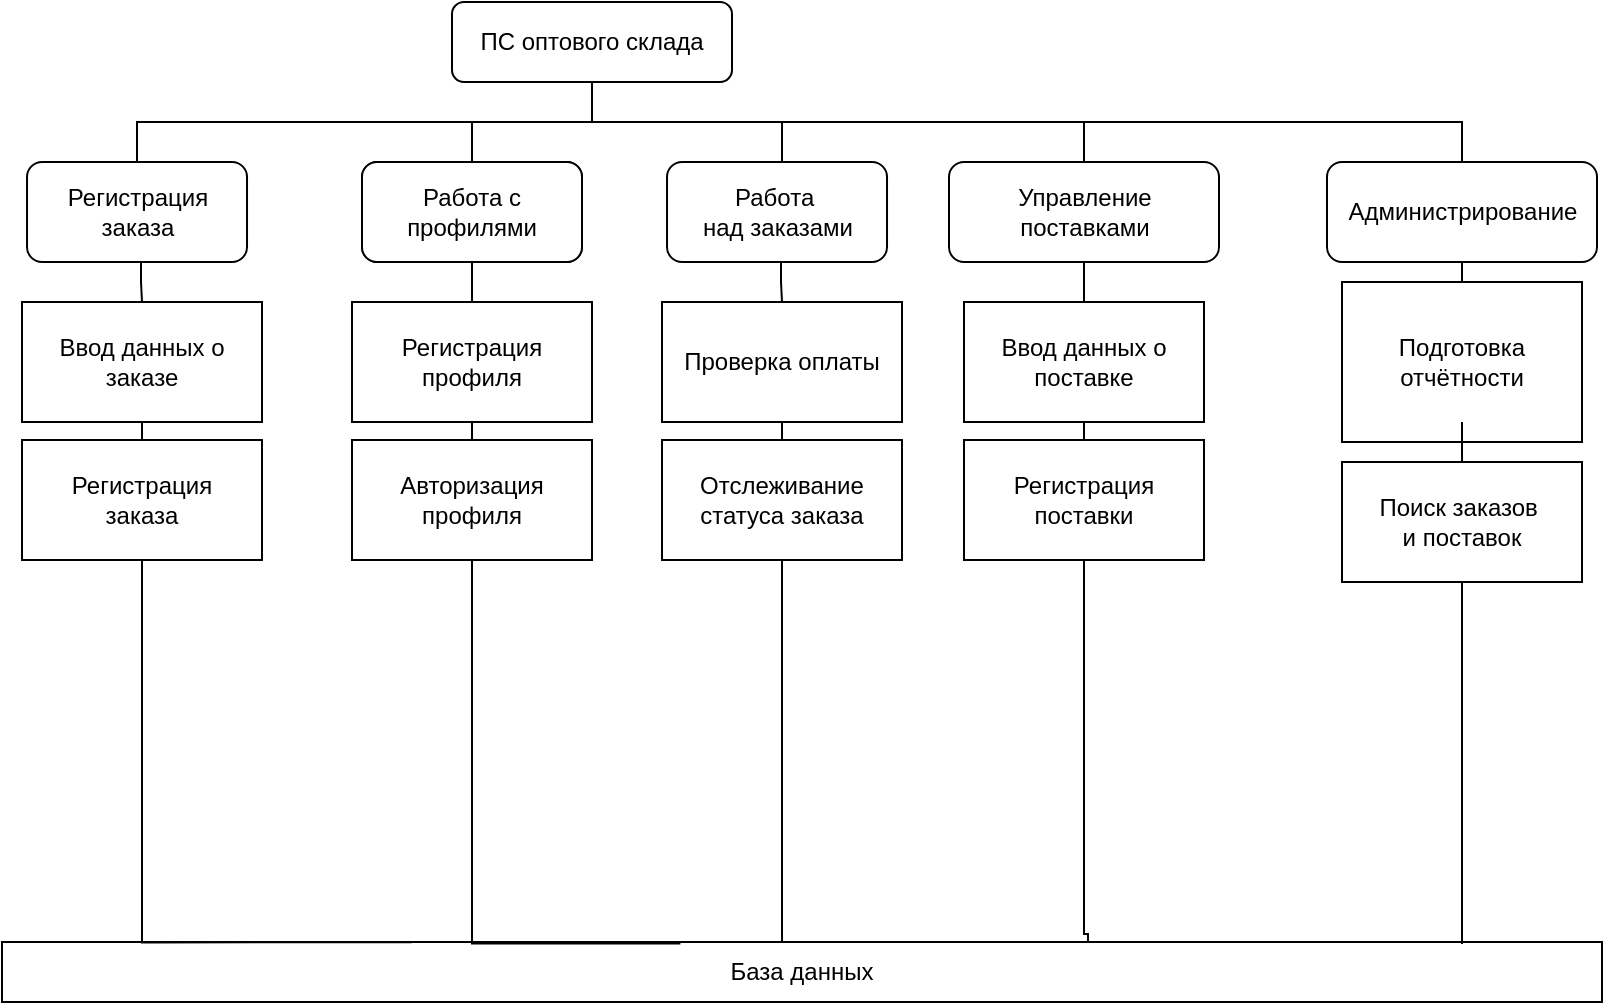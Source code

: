 <mxfile version="24.2.1" type="device" pages="2">
  <diagram name="Page-1" id="ZP50mtN4pUTSPamrQ7jE">
    <mxGraphModel dx="1530" dy="874" grid="1" gridSize="10" guides="1" tooltips="1" connect="1" arrows="1" fold="1" page="1" pageScale="1" pageWidth="827" pageHeight="1169" math="0" shadow="0">
      <root>
        <mxCell id="0" />
        <mxCell id="1" parent="0" />
        <mxCell id="H7huvVuS8EwIOP_XFBld-9" style="edgeStyle=orthogonalEdgeStyle;rounded=0;orthogonalLoop=1;jettySize=auto;html=1;entryX=0.5;entryY=0;entryDx=0;entryDy=0;endArrow=none;endFill=0;" parent="1" source="xEKsaEuDqksqCD2JTHV4-3" target="xEKsaEuDqksqCD2JTHV4-4" edge="1">
          <mxGeometry relative="1" as="geometry">
            <Array as="points">
              <mxPoint x="645" y="510" />
              <mxPoint x="891" y="510" />
            </Array>
          </mxGeometry>
        </mxCell>
        <mxCell id="H7huvVuS8EwIOP_XFBld-10" style="edgeStyle=orthogonalEdgeStyle;rounded=0;orthogonalLoop=1;jettySize=auto;html=1;entryX=0.5;entryY=0;entryDx=0;entryDy=0;endArrow=none;endFill=0;" parent="1" source="xEKsaEuDqksqCD2JTHV4-3" target="xEKsaEuDqksqCD2JTHV4-6" edge="1">
          <mxGeometry relative="1" as="geometry">
            <Array as="points">
              <mxPoint x="645" y="510" />
              <mxPoint x="740" y="510" />
              <mxPoint x="740" y="530" />
            </Array>
          </mxGeometry>
        </mxCell>
        <mxCell id="H7huvVuS8EwIOP_XFBld-11" style="edgeStyle=orthogonalEdgeStyle;rounded=0;orthogonalLoop=1;jettySize=auto;html=1;entryX=0.5;entryY=0;entryDx=0;entryDy=0;endArrow=none;endFill=0;" parent="1" source="xEKsaEuDqksqCD2JTHV4-3" target="xEKsaEuDqksqCD2JTHV4-5" edge="1">
          <mxGeometry relative="1" as="geometry">
            <Array as="points">
              <mxPoint x="645" y="510" />
              <mxPoint x="1080" y="510" />
            </Array>
          </mxGeometry>
        </mxCell>
        <mxCell id="Y7o4-KtCDhPk6ApjuI_q-10" style="edgeStyle=orthogonalEdgeStyle;rounded=0;orthogonalLoop=1;jettySize=auto;html=1;entryX=0.5;entryY=0;entryDx=0;entryDy=0;endArrow=none;endFill=0;" parent="1" source="xEKsaEuDqksqCD2JTHV4-3" target="Y7o4-KtCDhPk6ApjuI_q-2" edge="1">
          <mxGeometry relative="1" as="geometry">
            <Array as="points">
              <mxPoint x="645" y="510" />
              <mxPoint x="585" y="510" />
            </Array>
          </mxGeometry>
        </mxCell>
        <mxCell id="Y7o4-KtCDhPk6ApjuI_q-19" style="edgeStyle=orthogonalEdgeStyle;rounded=0;orthogonalLoop=1;jettySize=auto;html=1;entryX=0.5;entryY=0;entryDx=0;entryDy=0;endArrow=none;endFill=0;" parent="1" source="xEKsaEuDqksqCD2JTHV4-3" target="Y7o4-KtCDhPk6ApjuI_q-13" edge="1">
          <mxGeometry relative="1" as="geometry">
            <Array as="points">
              <mxPoint x="645" y="510" />
              <mxPoint x="417" y="510" />
            </Array>
          </mxGeometry>
        </mxCell>
        <mxCell id="xEKsaEuDqksqCD2JTHV4-3" value="ПС оптового склада" style="rounded=1;whiteSpace=wrap;html=1;" parent="1" vertex="1">
          <mxGeometry x="575" y="450" width="140" height="40" as="geometry" />
        </mxCell>
        <mxCell id="H7huvVuS8EwIOP_XFBld-14" style="edgeStyle=orthogonalEdgeStyle;rounded=0;orthogonalLoop=1;jettySize=auto;html=1;entryX=0.5;entryY=0;entryDx=0;entryDy=0;endArrow=none;endFill=0;" parent="1" source="xEKsaEuDqksqCD2JTHV4-4" target="H7huvVuS8EwIOP_XFBld-12" edge="1">
          <mxGeometry relative="1" as="geometry" />
        </mxCell>
        <mxCell id="xEKsaEuDqksqCD2JTHV4-4" value="Управление поставками" style="rounded=1;whiteSpace=wrap;html=1;" parent="1" vertex="1">
          <mxGeometry x="823.5" y="530" width="135" height="50" as="geometry" />
        </mxCell>
        <mxCell id="H7huvVuS8EwIOP_XFBld-8" style="edgeStyle=orthogonalEdgeStyle;rounded=0;orthogonalLoop=1;jettySize=auto;html=1;entryX=0.5;entryY=0;entryDx=0;entryDy=0;endArrow=none;endFill=0;" parent="1" source="xEKsaEuDqksqCD2JTHV4-5" edge="1">
          <mxGeometry relative="1" as="geometry">
            <mxPoint x="1080" y="600" as="targetPoint" />
          </mxGeometry>
        </mxCell>
        <mxCell id="xEKsaEuDqksqCD2JTHV4-5" value="Администрирование" style="rounded=1;whiteSpace=wrap;html=1;" parent="1" vertex="1">
          <mxGeometry x="1012.5" y="530" width="135" height="50" as="geometry" />
        </mxCell>
        <mxCell id="H7huvVuS8EwIOP_XFBld-2" style="edgeStyle=orthogonalEdgeStyle;rounded=0;orthogonalLoop=1;jettySize=auto;html=1;exitX=0.5;exitY=1;exitDx=0;exitDy=0;entryX=0.5;entryY=0;entryDx=0;entryDy=0;endArrow=none;endFill=0;" parent="1" source="xEKsaEuDqksqCD2JTHV4-6" target="xEKsaEuDqksqCD2JTHV4-11" edge="1">
          <mxGeometry relative="1" as="geometry">
            <Array as="points">
              <mxPoint x="739.51" y="580" />
              <mxPoint x="739.51" y="590" />
            </Array>
            <mxPoint x="815" y="580" as="sourcePoint" />
          </mxGeometry>
        </mxCell>
        <mxCell id="xEKsaEuDqksqCD2JTHV4-6" value="Работа&amp;nbsp;&lt;div&gt;над заказами&lt;/div&gt;" style="rounded=1;whiteSpace=wrap;html=1;" parent="1" vertex="1">
          <mxGeometry x="682.51" y="530" width="110" height="50" as="geometry" />
        </mxCell>
        <mxCell id="xEKsaEuDqksqCD2JTHV4-7" value="База данных" style="rounded=0;whiteSpace=wrap;html=1;" parent="1" vertex="1">
          <mxGeometry x="350" y="920" width="800" height="30" as="geometry" />
        </mxCell>
        <mxCell id="H7huvVuS8EwIOP_XFBld-5" style="edgeStyle=orthogonalEdgeStyle;rounded=0;orthogonalLoop=1;jettySize=auto;html=1;exitX=0.5;exitY=1;exitDx=0;exitDy=0;entryX=0.5;entryY=0;entryDx=0;entryDy=0;endArrow=none;endFill=0;" parent="1" edge="1">
          <mxGeometry relative="1" as="geometry">
            <mxPoint x="1080" y="660" as="sourcePoint" />
            <mxPoint x="1080" y="669" as="targetPoint" />
          </mxGeometry>
        </mxCell>
        <mxCell id="xEKsaEuDqksqCD2JTHV4-10" value="Подготовка отчётности" style="rounded=0;whiteSpace=wrap;html=1;" parent="1" vertex="1">
          <mxGeometry x="1020" y="590" width="120" height="80" as="geometry" />
        </mxCell>
        <mxCell id="xEKsaEuDqksqCD2JTHV4-23" style="edgeStyle=orthogonalEdgeStyle;rounded=0;orthogonalLoop=1;jettySize=auto;html=1;exitX=0.5;exitY=1;exitDx=0;exitDy=0;entryX=0.5;entryY=0;entryDx=0;entryDy=0;endArrow=none;endFill=0;" parent="1" source="xEKsaEuDqksqCD2JTHV4-11" target="xEKsaEuDqksqCD2JTHV4-13" edge="1">
          <mxGeometry relative="1" as="geometry" />
        </mxCell>
        <mxCell id="xEKsaEuDqksqCD2JTHV4-11" value="Проверка оплаты" style="rounded=0;whiteSpace=wrap;html=1;" parent="1" vertex="1">
          <mxGeometry x="680" y="600" width="120" height="60" as="geometry" />
        </mxCell>
        <mxCell id="xEKsaEuDqksqCD2JTHV4-13" value="Отслеживание статуса заказа" style="rounded=0;whiteSpace=wrap;html=1;" parent="1" vertex="1">
          <mxGeometry x="680" y="669" width="120" height="60" as="geometry" />
        </mxCell>
        <mxCell id="xEKsaEuDqksqCD2JTHV4-18" style="edgeStyle=orthogonalEdgeStyle;rounded=0;orthogonalLoop=1;jettySize=auto;html=1;endArrow=none;endFill=0;exitX=0.5;exitY=1;exitDx=0;exitDy=0;" parent="1" source="xEKsaEuDqksqCD2JTHV4-13" edge="1">
          <mxGeometry relative="1" as="geometry">
            <mxPoint x="680" y="920" as="targetPoint" />
            <Array as="points">
              <mxPoint x="740" y="920" />
            </Array>
            <mxPoint x="740" y="800" as="sourcePoint" />
          </mxGeometry>
        </mxCell>
        <mxCell id="H7huvVuS8EwIOP_XFBld-15" style="edgeStyle=orthogonalEdgeStyle;rounded=0;orthogonalLoop=1;jettySize=auto;html=1;exitX=0.5;exitY=1;exitDx=0;exitDy=0;entryX=0.5;entryY=0;entryDx=0;entryDy=0;endArrow=none;endFill=0;" parent="1" source="H7huvVuS8EwIOP_XFBld-12" target="H7huvVuS8EwIOP_XFBld-13" edge="1">
          <mxGeometry relative="1" as="geometry" />
        </mxCell>
        <mxCell id="H7huvVuS8EwIOP_XFBld-12" value="Ввод данных о поставке" style="rounded=0;whiteSpace=wrap;html=1;" parent="1" vertex="1">
          <mxGeometry x="831" y="600" width="120" height="60" as="geometry" />
        </mxCell>
        <mxCell id="H7huvVuS8EwIOP_XFBld-13" value="Регистрация&lt;div&gt;поставки&lt;/div&gt;" style="rounded=0;whiteSpace=wrap;html=1;" parent="1" vertex="1">
          <mxGeometry x="831" y="669" width="120" height="60" as="geometry" />
        </mxCell>
        <mxCell id="H7huvVuS8EwIOP_XFBld-16" style="edgeStyle=orthogonalEdgeStyle;rounded=0;orthogonalLoop=1;jettySize=auto;html=1;endArrow=none;endFill=0;entryX=0.75;entryY=0;entryDx=0;entryDy=0;" parent="1" source="H7huvVuS8EwIOP_XFBld-13" target="xEKsaEuDqksqCD2JTHV4-7" edge="1">
          <mxGeometry relative="1" as="geometry">
            <mxPoint x="840" y="916" as="targetPoint" />
            <Array as="points">
              <mxPoint x="891" y="916" />
              <mxPoint x="893" y="916" />
            </Array>
          </mxGeometry>
        </mxCell>
        <mxCell id="H7huvVuS8EwIOP_XFBld-19" style="edgeStyle=orthogonalEdgeStyle;rounded=0;orthogonalLoop=1;jettySize=auto;html=1;endArrow=none;endFill=0;" parent="1" source="Y7o4-KtCDhPk6ApjuI_q-9" edge="1">
          <mxGeometry relative="1" as="geometry">
            <Array as="points">
              <mxPoint x="1080" y="921" />
            </Array>
            <mxPoint x="1080" y="921" as="targetPoint" />
          </mxGeometry>
        </mxCell>
        <mxCell id="Y7o4-KtCDhPk6ApjuI_q-2" value="Отслеживание статуса заказа" style="rounded=1;whiteSpace=wrap;html=1;" parent="1" vertex="1">
          <mxGeometry x="530" y="530" width="110" height="50" as="geometry" />
        </mxCell>
        <mxCell id="Y7o4-KtCDhPk6ApjuI_q-7" style="edgeStyle=orthogonalEdgeStyle;rounded=0;orthogonalLoop=1;jettySize=auto;html=1;endArrow=none;endFill=0;" parent="1" source="Y7o4-KtCDhPk6ApjuI_q-3" target="Y7o4-KtCDhPk6ApjuI_q-4" edge="1">
          <mxGeometry relative="1" as="geometry" />
        </mxCell>
        <mxCell id="Y7o4-KtCDhPk6ApjuI_q-3" value="Работа с профилями" style="rounded=1;whiteSpace=wrap;html=1;" parent="1" vertex="1">
          <mxGeometry x="530" y="530" width="110" height="50" as="geometry" />
        </mxCell>
        <mxCell id="Y7o4-KtCDhPk6ApjuI_q-6" style="edgeStyle=orthogonalEdgeStyle;rounded=0;orthogonalLoop=1;jettySize=auto;html=1;endArrow=none;endFill=0;" parent="1" source="Y7o4-KtCDhPk6ApjuI_q-5" target="Y7o4-KtCDhPk6ApjuI_q-4" edge="1">
          <mxGeometry relative="1" as="geometry" />
        </mxCell>
        <mxCell id="Y7o4-KtCDhPk6ApjuI_q-12" style="edgeStyle=orthogonalEdgeStyle;rounded=0;orthogonalLoop=1;jettySize=auto;html=1;exitX=0.5;exitY=1;exitDx=0;exitDy=0;entryX=0.5;entryY=0;entryDx=0;entryDy=0;endArrow=none;endFill=0;" parent="1" source="Y7o4-KtCDhPk6ApjuI_q-13" target="Y7o4-KtCDhPk6ApjuI_q-15" edge="1">
          <mxGeometry relative="1" as="geometry">
            <Array as="points">
              <mxPoint x="419.51" y="580" />
              <mxPoint x="419.51" y="590" />
            </Array>
            <mxPoint x="495" y="580" as="sourcePoint" />
          </mxGeometry>
        </mxCell>
        <mxCell id="Y7o4-KtCDhPk6ApjuI_q-13" value="Регистрация&lt;div&gt;заказа&lt;/div&gt;" style="rounded=1;whiteSpace=wrap;html=1;" parent="1" vertex="1">
          <mxGeometry x="362.51" y="530" width="110" height="50" as="geometry" />
        </mxCell>
        <mxCell id="Y7o4-KtCDhPk6ApjuI_q-14" style="edgeStyle=orthogonalEdgeStyle;rounded=0;orthogonalLoop=1;jettySize=auto;html=1;exitX=0.5;exitY=1;exitDx=0;exitDy=0;entryX=0.5;entryY=0;entryDx=0;entryDy=0;endArrow=none;endFill=0;" parent="1" source="Y7o4-KtCDhPk6ApjuI_q-15" target="Y7o4-KtCDhPk6ApjuI_q-17" edge="1">
          <mxGeometry relative="1" as="geometry" />
        </mxCell>
        <mxCell id="Y7o4-KtCDhPk6ApjuI_q-15" value="Ввод данных о заказе" style="rounded=0;whiteSpace=wrap;html=1;" parent="1" vertex="1">
          <mxGeometry x="360" y="600" width="120" height="60" as="geometry" />
        </mxCell>
        <mxCell id="Y7o4-KtCDhPk6ApjuI_q-17" value="Регистрация&lt;div&gt;заказа&lt;/div&gt;" style="rounded=0;whiteSpace=wrap;html=1;" parent="1" vertex="1">
          <mxGeometry x="360" y="669" width="120" height="60" as="geometry" />
        </mxCell>
        <mxCell id="Y7o4-KtCDhPk6ApjuI_q-20" style="edgeStyle=orthogonalEdgeStyle;rounded=0;orthogonalLoop=1;jettySize=auto;html=1;entryX=0.424;entryY=0.024;entryDx=0;entryDy=0;entryPerimeter=0;endArrow=none;endFill=0;" parent="1" source="Y7o4-KtCDhPk6ApjuI_q-2" target="xEKsaEuDqksqCD2JTHV4-7" edge="1">
          <mxGeometry relative="1" as="geometry">
            <Array as="points">
              <mxPoint x="585" y="921" />
            </Array>
          </mxGeometry>
        </mxCell>
        <mxCell id="Y7o4-KtCDhPk6ApjuI_q-21" style="edgeStyle=orthogonalEdgeStyle;rounded=0;orthogonalLoop=1;jettySize=auto;html=1;entryX=0.256;entryY=0.005;entryDx=0;entryDy=0;entryPerimeter=0;endArrow=none;endFill=0;exitX=0.5;exitY=1;exitDx=0;exitDy=0;" parent="1" source="Y7o4-KtCDhPk6ApjuI_q-17" target="xEKsaEuDqksqCD2JTHV4-7" edge="1">
          <mxGeometry relative="1" as="geometry">
            <mxPoint x="420" y="800" as="sourcePoint" />
            <Array as="points">
              <mxPoint x="420" y="920" />
            </Array>
          </mxGeometry>
        </mxCell>
        <mxCell id="Y7o4-KtCDhPk6ApjuI_q-5" value="Авторизация профиля" style="rounded=0;whiteSpace=wrap;html=1;" parent="1" vertex="1">
          <mxGeometry x="525" y="669" width="120" height="60" as="geometry" />
        </mxCell>
        <mxCell id="Y7o4-KtCDhPk6ApjuI_q-4" value="Регистрация профиля" style="rounded=0;whiteSpace=wrap;html=1;" parent="1" vertex="1">
          <mxGeometry x="525" y="600" width="120" height="60" as="geometry" />
        </mxCell>
        <mxCell id="WpIB2pyrkAlTOyFufT4I-1" value="" style="edgeStyle=orthogonalEdgeStyle;rounded=0;orthogonalLoop=1;jettySize=auto;html=1;endArrow=none;endFill=0;" edge="1" parent="1" source="xEKsaEuDqksqCD2JTHV4-10" target="Y7o4-KtCDhPk6ApjuI_q-9">
          <mxGeometry relative="1" as="geometry">
            <Array as="points" />
            <mxPoint x="1080" y="921" as="targetPoint" />
            <mxPoint x="1080" y="670" as="sourcePoint" />
          </mxGeometry>
        </mxCell>
        <mxCell id="Y7o4-KtCDhPk6ApjuI_q-9" value="Поиск заказов&amp;nbsp;&lt;div&gt;и поставок&lt;/div&gt;" style="rounded=0;whiteSpace=wrap;html=1;" parent="1" vertex="1">
          <mxGeometry x="1020" y="680" width="120" height="60" as="geometry" />
        </mxCell>
      </root>
    </mxGraphModel>
  </diagram>
  <diagram id="Dg_YdngSWR2C6UzvR_Fa" name="Page-2">
    <mxGraphModel dx="1530" dy="887" grid="1" gridSize="10" guides="1" tooltips="1" connect="1" arrows="1" fold="1" page="1" pageScale="1" pageWidth="827" pageHeight="1169" math="0" shadow="0">
      <root>
        <mxCell id="0" />
        <mxCell id="1" parent="0" />
      </root>
    </mxGraphModel>
  </diagram>
</mxfile>
